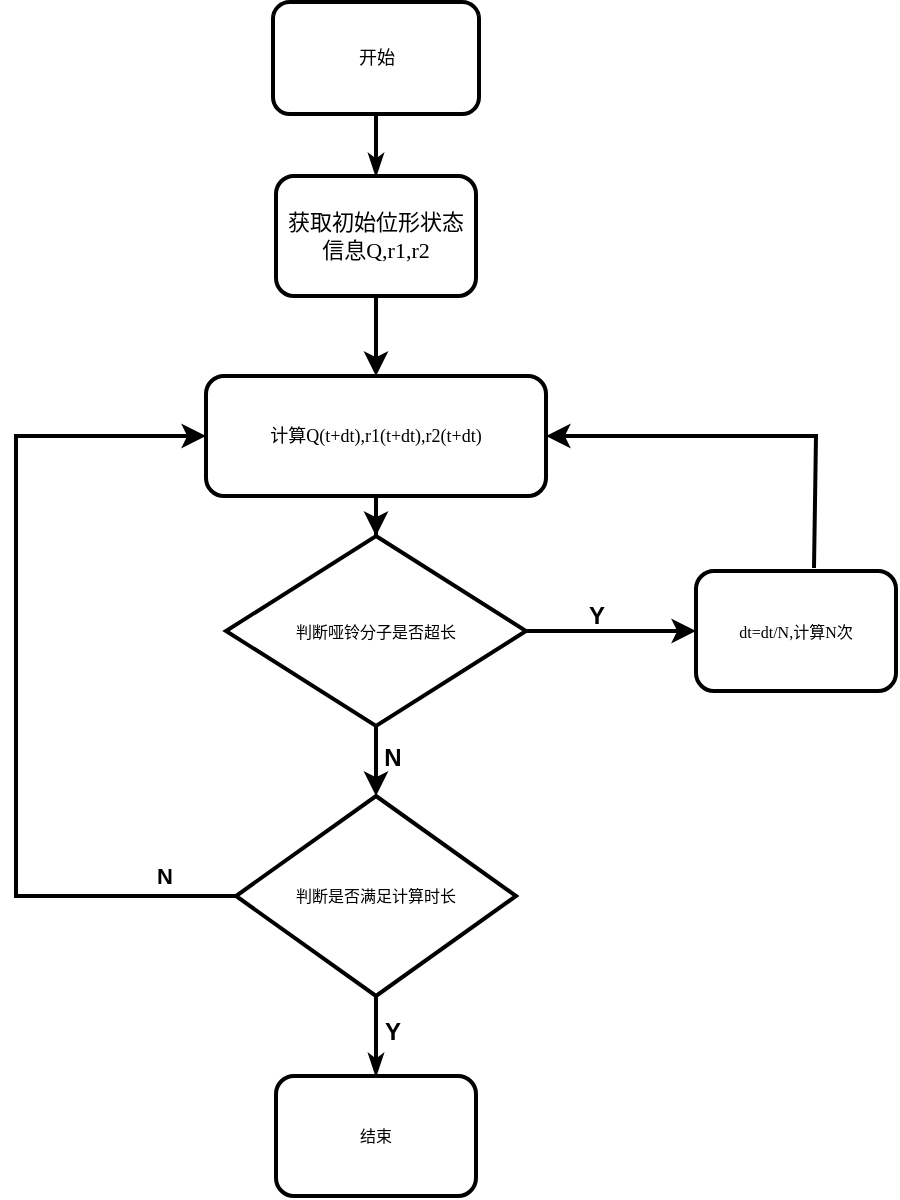 <mxfile version="21.0.6" type="github">
  <diagram name="Page-1" id="74e2e168-ea6b-b213-b513-2b3c1d86103e">
    <mxGraphModel dx="1036" dy="535" grid="0" gridSize="10" guides="1" tooltips="1" connect="1" arrows="1" fold="1" page="1" pageScale="1" pageWidth="1100" pageHeight="850" background="none" math="0" shadow="0">
      <root>
        <mxCell id="0" />
        <mxCell id="1" parent="0" />
        <mxCell id="77e6c97f196da883-8" value="&lt;font style=&quot;font-size: 9px;&quot;&gt;开始&lt;/font&gt;" style="rounded=1;whiteSpace=wrap;html=1;shadow=0;labelBackgroundColor=none;strokeWidth=2;fontFamily=Verdana;fontSize=9;align=center;" parent="1" vertex="1">
          <mxGeometry x="368.5" y="153" width="103" height="56" as="geometry" />
        </mxCell>
        <mxCell id="77e6c97f196da883-26" style="edgeStyle=orthogonalEdgeStyle;rounded=1;html=1;labelBackgroundColor=none;startArrow=none;startFill=0;startSize=5;endArrow=classicThin;endFill=1;endSize=5;jettySize=auto;orthogonalLoop=1;strokeWidth=2;fontFamily=Verdana;fontSize=8" parent="1" source="77e6c97f196da883-8" target="77e6c97f196da883-11" edge="1">
          <mxGeometry relative="1" as="geometry" />
        </mxCell>
        <mxCell id="BoxLvL8MPdrxsjl6-heK-2" value="" style="edgeStyle=orthogonalEdgeStyle;rounded=0;orthogonalLoop=1;jettySize=auto;html=1;strokeWidth=2;" parent="1" source="77e6c97f196da883-11" target="BoxLvL8MPdrxsjl6-heK-1" edge="1">
          <mxGeometry relative="1" as="geometry" />
        </mxCell>
        <mxCell id="77e6c97f196da883-11" value="&lt;font style=&quot;font-size: 11px;&quot;&gt;获取初始位形状态信息Q,r1,r2&lt;/font&gt;" style="rounded=1;whiteSpace=wrap;html=1;shadow=0;labelBackgroundColor=none;strokeWidth=2;fontFamily=Verdana;fontSize=8;align=center;" parent="1" vertex="1">
          <mxGeometry x="370" y="240" width="100" height="60" as="geometry" />
        </mxCell>
        <mxCell id="77e6c97f196da883-15" value="dt=dt/N,计算N次" style="rounded=1;whiteSpace=wrap;html=1;shadow=0;labelBackgroundColor=none;strokeWidth=2;fontFamily=Verdana;fontSize=8;align=center;" parent="1" vertex="1">
          <mxGeometry x="580" y="437.5" width="100" height="60" as="geometry" />
        </mxCell>
        <mxCell id="77e6c97f196da883-16" value="判断是否满足计算时长" style="rhombus;whiteSpace=wrap;html=1;rounded=0;shadow=0;labelBackgroundColor=none;strokeWidth=2;fontFamily=Verdana;fontSize=8;align=center;" parent="1" vertex="1">
          <mxGeometry x="350" y="550" width="140" height="100" as="geometry" />
        </mxCell>
        <mxCell id="77e6c97f196da883-35" style="edgeStyle=orthogonalEdgeStyle;rounded=1;html=1;labelBackgroundColor=none;startArrow=none;startFill=0;startSize=5;endArrow=classicThin;endFill=1;endSize=5;jettySize=auto;orthogonalLoop=1;strokeWidth=2;fontFamily=Verdana;fontSize=8" parent="1" source="77e6c97f196da883-16" target="77e6c97f196da883-17" edge="1">
          <mxGeometry relative="1" as="geometry" />
        </mxCell>
        <mxCell id="BoxLvL8MPdrxsjl6-heK-4" value="" style="edgeStyle=orthogonalEdgeStyle;rounded=0;orthogonalLoop=1;jettySize=auto;html=1;strokeWidth=2;" parent="1" source="77e6c97f196da883-20" target="77e6c97f196da883-15" edge="1">
          <mxGeometry relative="1" as="geometry" />
        </mxCell>
        <mxCell id="BoxLvL8MPdrxsjl6-heK-8" value="" style="edgeStyle=orthogonalEdgeStyle;rounded=0;orthogonalLoop=1;jettySize=auto;html=1;strokeWidth=2;" parent="1" source="77e6c97f196da883-20" target="77e6c97f196da883-16" edge="1">
          <mxGeometry relative="1" as="geometry" />
        </mxCell>
        <mxCell id="77e6c97f196da883-20" value="判断哑铃分子是否超长" style="rhombus;whiteSpace=wrap;html=1;rounded=0;shadow=0;labelBackgroundColor=none;strokeWidth=2;fontFamily=Verdana;fontSize=8;align=center;" parent="1" vertex="1">
          <mxGeometry x="345" y="420" width="150" height="95" as="geometry" />
        </mxCell>
        <mxCell id="77e6c97f196da883-17" value="结束" style="rounded=1;whiteSpace=wrap;html=1;shadow=0;labelBackgroundColor=none;strokeWidth=2;fontFamily=Verdana;fontSize=8;align=center;" parent="1" vertex="1">
          <mxGeometry x="370" y="690" width="100" height="60" as="geometry" />
        </mxCell>
        <mxCell id="BoxLvL8MPdrxsjl6-heK-3" value="" style="edgeStyle=orthogonalEdgeStyle;rounded=0;orthogonalLoop=1;jettySize=auto;html=1;strokeWidth=2;" parent="1" source="BoxLvL8MPdrxsjl6-heK-1" target="77e6c97f196da883-20" edge="1">
          <mxGeometry relative="1" as="geometry" />
        </mxCell>
        <mxCell id="BoxLvL8MPdrxsjl6-heK-1" value="&lt;font style=&quot;font-size: 9px;&quot;&gt;计算Q(t+dt),r1(t+dt),r2(t+dt)&lt;/font&gt;" style="whiteSpace=wrap;html=1;fontSize=8;fontFamily=Verdana;rounded=1;shadow=0;labelBackgroundColor=none;strokeWidth=2;" parent="1" vertex="1">
          <mxGeometry x="335" y="340" width="170" height="60" as="geometry" />
        </mxCell>
        <mxCell id="BoxLvL8MPdrxsjl6-heK-7" value="" style="endArrow=classic;html=1;rounded=0;exitX=0.59;exitY=-0.025;exitDx=0;exitDy=0;exitPerimeter=0;entryX=1;entryY=0.5;entryDx=0;entryDy=0;strokeWidth=2;" parent="1" source="77e6c97f196da883-15" target="BoxLvL8MPdrxsjl6-heK-1" edge="1">
          <mxGeometry width="50" height="50" relative="1" as="geometry">
            <mxPoint x="640" y="430" as="sourcePoint" />
            <mxPoint x="500" y="320" as="targetPoint" />
            <Array as="points">
              <mxPoint x="640" y="370" />
              <mxPoint x="580" y="370" />
            </Array>
          </mxGeometry>
        </mxCell>
        <mxCell id="BoxLvL8MPdrxsjl6-heK-11" value="" style="endArrow=classic;html=1;rounded=0;entryX=0;entryY=0.5;entryDx=0;entryDy=0;exitX=0;exitY=0.5;exitDx=0;exitDy=0;strokeWidth=2;" parent="1" source="77e6c97f196da883-16" target="BoxLvL8MPdrxsjl6-heK-1" edge="1">
          <mxGeometry width="50" height="50" relative="1" as="geometry">
            <mxPoint x="240" y="600" as="sourcePoint" />
            <mxPoint x="430" y="260" as="targetPoint" />
            <Array as="points">
              <mxPoint x="240" y="600" />
              <mxPoint x="240" y="370" />
            </Array>
          </mxGeometry>
        </mxCell>
        <mxCell id="BoxLvL8MPdrxsjl6-heK-15" value="&lt;b&gt;N&lt;/b&gt;" style="edgeLabel;html=1;align=center;verticalAlign=middle;resizable=0;points=[];" parent="BoxLvL8MPdrxsjl6-heK-11" vertex="1" connectable="0">
          <mxGeometry x="-0.815" y="-2" relative="1" as="geometry">
            <mxPoint x="4" y="-8" as="offset" />
          </mxGeometry>
        </mxCell>
        <mxCell id="BoxLvL8MPdrxsjl6-heK-12" value="&lt;b&gt;Y&lt;/b&gt;" style="text;html=1;align=center;verticalAlign=middle;resizable=0;points=[];autosize=1;strokeColor=none;fillColor=none;" parent="1" vertex="1">
          <mxGeometry x="517" y="447" width="26" height="26" as="geometry" />
        </mxCell>
        <mxCell id="BoxLvL8MPdrxsjl6-heK-13" value="&lt;b&gt;N&lt;/b&gt;" style="text;html=1;align=center;verticalAlign=middle;resizable=0;points=[];autosize=1;strokeColor=none;fillColor=none;" parent="1" vertex="1">
          <mxGeometry x="414" y="518" width="27" height="26" as="geometry" />
        </mxCell>
        <mxCell id="BoxLvL8MPdrxsjl6-heK-14" value="&lt;b&gt;Y&lt;/b&gt;" style="text;html=1;align=center;verticalAlign=middle;resizable=0;points=[];autosize=1;strokeColor=none;fillColor=none;" parent="1" vertex="1">
          <mxGeometry x="414.5" y="655" width="26" height="26" as="geometry" />
        </mxCell>
      </root>
    </mxGraphModel>
  </diagram>
</mxfile>
